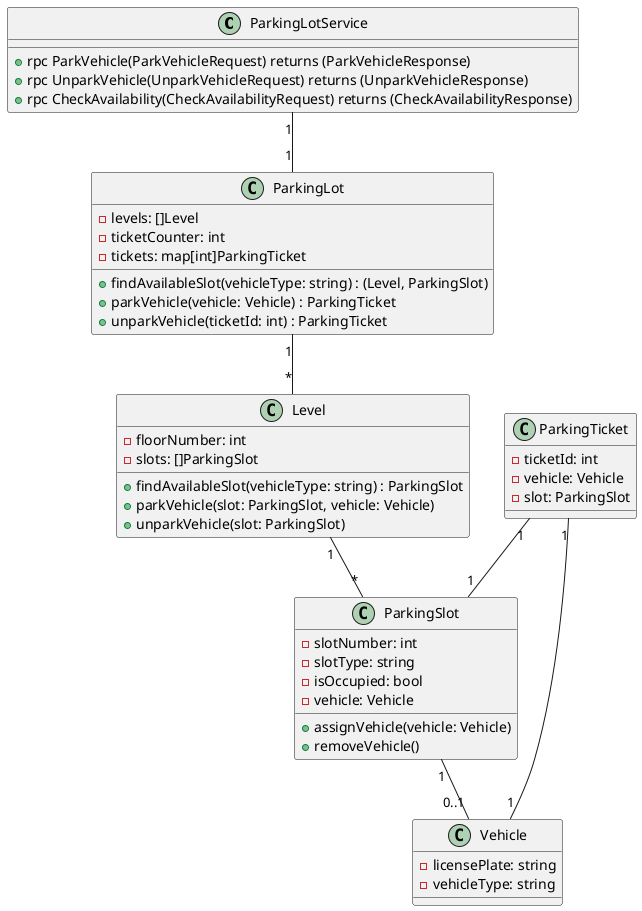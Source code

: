 @startuml
class ParkingLotService {
    + rpc ParkVehicle(ParkVehicleRequest) returns (ParkVehicleResponse)
    + rpc UnparkVehicle(UnparkVehicleRequest) returns (UnparkVehicleResponse)
    + rpc CheckAvailability(CheckAvailabilityRequest) returns (CheckAvailabilityResponse)
}

class ParkingLot {
    - levels: []Level
    - ticketCounter: int
    - tickets: map[int]ParkingTicket
    + findAvailableSlot(vehicleType: string) : (Level, ParkingSlot)
    + parkVehicle(vehicle: Vehicle) : ParkingTicket
    + unparkVehicle(ticketId: int) : ParkingTicket
}

class Level {
    - floorNumber: int
    - slots: []ParkingSlot
    + findAvailableSlot(vehicleType: string) : ParkingSlot
    + parkVehicle(slot: ParkingSlot, vehicle: Vehicle)
    + unparkVehicle(slot: ParkingSlot)
}

class ParkingSlot {
    - slotNumber: int
    - slotType: string
    - isOccupied: bool
    - vehicle: Vehicle
    + assignVehicle(vehicle: Vehicle)
    + removeVehicle()
}

class Vehicle {
    - licensePlate: string
    - vehicleType: string
}

class ParkingTicket {
    - ticketId: int
    - vehicle: Vehicle
    - slot: ParkingSlot
}

ParkingLotService "1" -- "1" ParkingLot
ParkingLot "1" -- "*" Level
Level "1" -- "*" ParkingSlot
ParkingSlot "1" -- "0..1" Vehicle
ParkingTicket "1" -- "1" Vehicle
ParkingTicket "1" -- "1" ParkingSlot

@enduml
